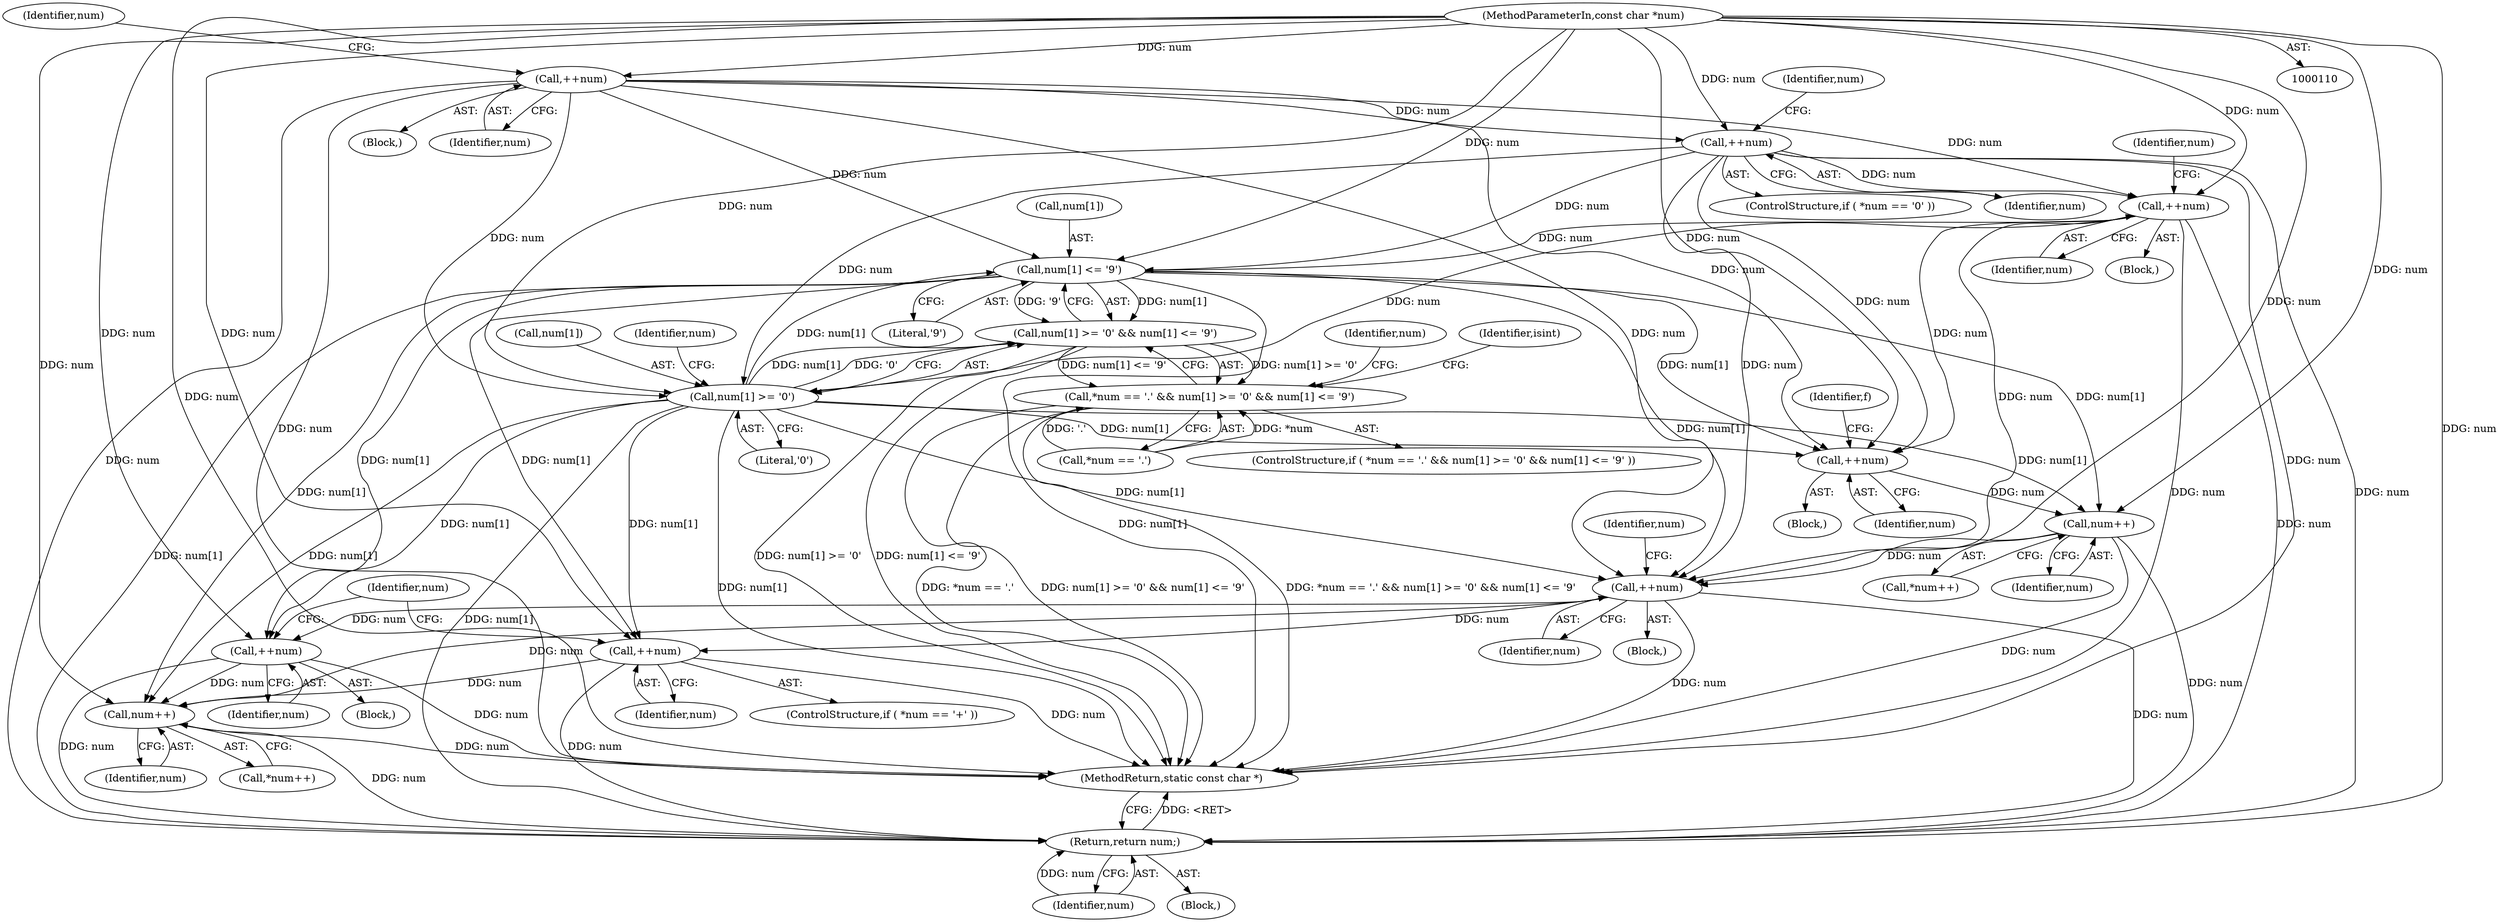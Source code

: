 digraph "1_iperf_91f2fa59e8ed80dfbf400add0164ee0e508e412a_36@array" {
"1000217" [label="(Call,num[1] <= '9')"];
"1000159" [label="(Call,++num)"];
"1000152" [label="(Call,++num)"];
"1000112" [label="(MethodParameterIn,const char *num)"];
"1000194" [label="(Call,++num)"];
"1000212" [label="(Call,num[1] >= '0')"];
"1000211" [label="(Call,num[1] >= '0' && num[1] <= '9')"];
"1000206" [label="(Call,*num == '.' && num[1] >= '0' && num[1] <= '9')"];
"1000226" [label="(Call,++num)"];
"1000238" [label="(Call,num++)"];
"1000266" [label="(Call,++num)"];
"1000273" [label="(Call,++num)"];
"1000306" [label="(Call,num++)"];
"1000357" [label="(Return,return num;)"];
"1000286" [label="(Call,++num)"];
"1000224" [label="(Identifier,isint)"];
"1000273" [label="(Call,++num)"];
"1000112" [label="(MethodParameterIn,const char *num)"];
"1000237" [label="(Call,*num++)"];
"1000359" [label="(MethodReturn,static const char *)"];
"1000218" [label="(Call,num[1])"];
"1000358" [label="(Identifier,num)"];
"1000281" [label="(Block,)"];
"1000222" [label="(Block,)"];
"1000213" [label="(Call,num[1])"];
"1000256" [label="(Identifier,num)"];
"1000159" [label="(Call,++num)"];
"1000267" [label="(Identifier,num)"];
"1000227" [label="(Identifier,num)"];
"1000206" [label="(Call,*num == '.' && num[1] >= '0' && num[1] <= '9')"];
"1000207" [label="(Call,*num == '.')"];
"1000274" [label="(Identifier,num)"];
"1000286" [label="(Call,++num)"];
"1000216" [label="(Literal,'0')"];
"1000205" [label="(ControlStructure,if ( *num == '.' && num[1] >= '0' && num[1] <= '9' ))"];
"1000199" [label="(Identifier,num)"];
"1000271" [label="(Identifier,num)"];
"1000219" [label="(Identifier,num)"];
"1000287" [label="(Identifier,num)"];
"1000113" [label="(Block,)"];
"1000165" [label="(Identifier,num)"];
"1000221" [label="(Literal,'9')"];
"1000226" [label="(Call,++num)"];
"1000357" [label="(Return,return num;)"];
"1000154" [label="(ControlStructure,if ( *num == '0' ))"];
"1000147" [label="(Block,)"];
"1000307" [label="(Identifier,num)"];
"1000306" [label="(Call,num++)"];
"1000152" [label="(Call,++num)"];
"1000266" [label="(Call,++num)"];
"1000292" [label="(Identifier,num)"];
"1000211" [label="(Call,num[1] >= '0' && num[1] <= '9')"];
"1000268" [label="(ControlStructure,if ( *num == '+' ))"];
"1000238" [label="(Call,num++)"];
"1000212" [label="(Call,num[1] >= '0')"];
"1000262" [label="(Block,)"];
"1000153" [label="(Identifier,num)"];
"1000173" [label="(Block,)"];
"1000157" [label="(Identifier,num)"];
"1000195" [label="(Identifier,num)"];
"1000305" [label="(Call,*num++)"];
"1000217" [label="(Call,num[1] <= '9')"];
"1000194" [label="(Call,++num)"];
"1000231" [label="(Identifier,f)"];
"1000239" [label="(Identifier,num)"];
"1000160" [label="(Identifier,num)"];
"1000217" -> "1000211"  [label="AST: "];
"1000217" -> "1000221"  [label="CFG: "];
"1000218" -> "1000217"  [label="AST: "];
"1000221" -> "1000217"  [label="AST: "];
"1000211" -> "1000217"  [label="CFG: "];
"1000217" -> "1000359"  [label="DDG: num[1]"];
"1000217" -> "1000211"  [label="DDG: num[1]"];
"1000217" -> "1000211"  [label="DDG: '9'"];
"1000159" -> "1000217"  [label="DDG: num"];
"1000194" -> "1000217"  [label="DDG: num"];
"1000152" -> "1000217"  [label="DDG: num"];
"1000212" -> "1000217"  [label="DDG: num[1]"];
"1000112" -> "1000217"  [label="DDG: num"];
"1000217" -> "1000226"  [label="DDG: num[1]"];
"1000217" -> "1000238"  [label="DDG: num[1]"];
"1000217" -> "1000266"  [label="DDG: num[1]"];
"1000217" -> "1000273"  [label="DDG: num[1]"];
"1000217" -> "1000286"  [label="DDG: num[1]"];
"1000217" -> "1000306"  [label="DDG: num[1]"];
"1000217" -> "1000357"  [label="DDG: num[1]"];
"1000159" -> "1000154"  [label="AST: "];
"1000159" -> "1000160"  [label="CFG: "];
"1000160" -> "1000159"  [label="AST: "];
"1000165" -> "1000159"  [label="CFG: "];
"1000159" -> "1000359"  [label="DDG: num"];
"1000152" -> "1000159"  [label="DDG: num"];
"1000112" -> "1000159"  [label="DDG: num"];
"1000159" -> "1000194"  [label="DDG: num"];
"1000159" -> "1000212"  [label="DDG: num"];
"1000159" -> "1000226"  [label="DDG: num"];
"1000159" -> "1000266"  [label="DDG: num"];
"1000159" -> "1000357"  [label="DDG: num"];
"1000152" -> "1000147"  [label="AST: "];
"1000152" -> "1000153"  [label="CFG: "];
"1000153" -> "1000152"  [label="AST: "];
"1000157" -> "1000152"  [label="CFG: "];
"1000152" -> "1000359"  [label="DDG: num"];
"1000112" -> "1000152"  [label="DDG: num"];
"1000152" -> "1000194"  [label="DDG: num"];
"1000152" -> "1000212"  [label="DDG: num"];
"1000152" -> "1000226"  [label="DDG: num"];
"1000152" -> "1000266"  [label="DDG: num"];
"1000152" -> "1000357"  [label="DDG: num"];
"1000112" -> "1000110"  [label="AST: "];
"1000112" -> "1000359"  [label="DDG: num"];
"1000112" -> "1000194"  [label="DDG: num"];
"1000112" -> "1000212"  [label="DDG: num"];
"1000112" -> "1000226"  [label="DDG: num"];
"1000112" -> "1000238"  [label="DDG: num"];
"1000112" -> "1000266"  [label="DDG: num"];
"1000112" -> "1000273"  [label="DDG: num"];
"1000112" -> "1000286"  [label="DDG: num"];
"1000112" -> "1000306"  [label="DDG: num"];
"1000112" -> "1000357"  [label="DDG: num"];
"1000194" -> "1000173"  [label="AST: "];
"1000194" -> "1000195"  [label="CFG: "];
"1000195" -> "1000194"  [label="AST: "];
"1000199" -> "1000194"  [label="CFG: "];
"1000194" -> "1000359"  [label="DDG: num"];
"1000194" -> "1000212"  [label="DDG: num"];
"1000194" -> "1000226"  [label="DDG: num"];
"1000194" -> "1000266"  [label="DDG: num"];
"1000194" -> "1000357"  [label="DDG: num"];
"1000212" -> "1000211"  [label="AST: "];
"1000212" -> "1000216"  [label="CFG: "];
"1000213" -> "1000212"  [label="AST: "];
"1000216" -> "1000212"  [label="AST: "];
"1000219" -> "1000212"  [label="CFG: "];
"1000211" -> "1000212"  [label="CFG: "];
"1000212" -> "1000359"  [label="DDG: num[1]"];
"1000212" -> "1000211"  [label="DDG: num[1]"];
"1000212" -> "1000211"  [label="DDG: '0'"];
"1000212" -> "1000226"  [label="DDG: num[1]"];
"1000212" -> "1000238"  [label="DDG: num[1]"];
"1000212" -> "1000266"  [label="DDG: num[1]"];
"1000212" -> "1000273"  [label="DDG: num[1]"];
"1000212" -> "1000286"  [label="DDG: num[1]"];
"1000212" -> "1000306"  [label="DDG: num[1]"];
"1000212" -> "1000357"  [label="DDG: num[1]"];
"1000211" -> "1000206"  [label="AST: "];
"1000206" -> "1000211"  [label="CFG: "];
"1000211" -> "1000359"  [label="DDG: num[1] >= '0'"];
"1000211" -> "1000359"  [label="DDG: num[1] <= '9'"];
"1000211" -> "1000206"  [label="DDG: num[1] >= '0'"];
"1000211" -> "1000206"  [label="DDG: num[1] <= '9'"];
"1000206" -> "1000205"  [label="AST: "];
"1000206" -> "1000207"  [label="CFG: "];
"1000207" -> "1000206"  [label="AST: "];
"1000224" -> "1000206"  [label="CFG: "];
"1000256" -> "1000206"  [label="CFG: "];
"1000206" -> "1000359"  [label="DDG: *num == '.' && num[1] >= '0' && num[1] <= '9'"];
"1000206" -> "1000359"  [label="DDG: *num == '.'"];
"1000206" -> "1000359"  [label="DDG: num[1] >= '0' && num[1] <= '9'"];
"1000207" -> "1000206"  [label="DDG: *num"];
"1000207" -> "1000206"  [label="DDG: '.'"];
"1000226" -> "1000222"  [label="AST: "];
"1000226" -> "1000227"  [label="CFG: "];
"1000227" -> "1000226"  [label="AST: "];
"1000231" -> "1000226"  [label="CFG: "];
"1000226" -> "1000238"  [label="DDG: num"];
"1000238" -> "1000237"  [label="AST: "];
"1000238" -> "1000239"  [label="CFG: "];
"1000239" -> "1000238"  [label="AST: "];
"1000237" -> "1000238"  [label="CFG: "];
"1000238" -> "1000359"  [label="DDG: num"];
"1000238" -> "1000266"  [label="DDG: num"];
"1000238" -> "1000357"  [label="DDG: num"];
"1000266" -> "1000262"  [label="AST: "];
"1000266" -> "1000267"  [label="CFG: "];
"1000267" -> "1000266"  [label="AST: "];
"1000271" -> "1000266"  [label="CFG: "];
"1000266" -> "1000359"  [label="DDG: num"];
"1000266" -> "1000273"  [label="DDG: num"];
"1000266" -> "1000286"  [label="DDG: num"];
"1000266" -> "1000306"  [label="DDG: num"];
"1000266" -> "1000357"  [label="DDG: num"];
"1000273" -> "1000268"  [label="AST: "];
"1000273" -> "1000274"  [label="CFG: "];
"1000274" -> "1000273"  [label="AST: "];
"1000292" -> "1000273"  [label="CFG: "];
"1000273" -> "1000359"  [label="DDG: num"];
"1000273" -> "1000306"  [label="DDG: num"];
"1000273" -> "1000357"  [label="DDG: num"];
"1000306" -> "1000305"  [label="AST: "];
"1000306" -> "1000307"  [label="CFG: "];
"1000307" -> "1000306"  [label="AST: "];
"1000305" -> "1000306"  [label="CFG: "];
"1000306" -> "1000359"  [label="DDG: num"];
"1000286" -> "1000306"  [label="DDG: num"];
"1000306" -> "1000357"  [label="DDG: num"];
"1000357" -> "1000113"  [label="AST: "];
"1000357" -> "1000358"  [label="CFG: "];
"1000358" -> "1000357"  [label="AST: "];
"1000359" -> "1000357"  [label="CFG: "];
"1000357" -> "1000359"  [label="DDG: <RET>"];
"1000358" -> "1000357"  [label="DDG: num"];
"1000286" -> "1000357"  [label="DDG: num"];
"1000286" -> "1000281"  [label="AST: "];
"1000286" -> "1000287"  [label="CFG: "];
"1000287" -> "1000286"  [label="AST: "];
"1000292" -> "1000286"  [label="CFG: "];
"1000286" -> "1000359"  [label="DDG: num"];
}
